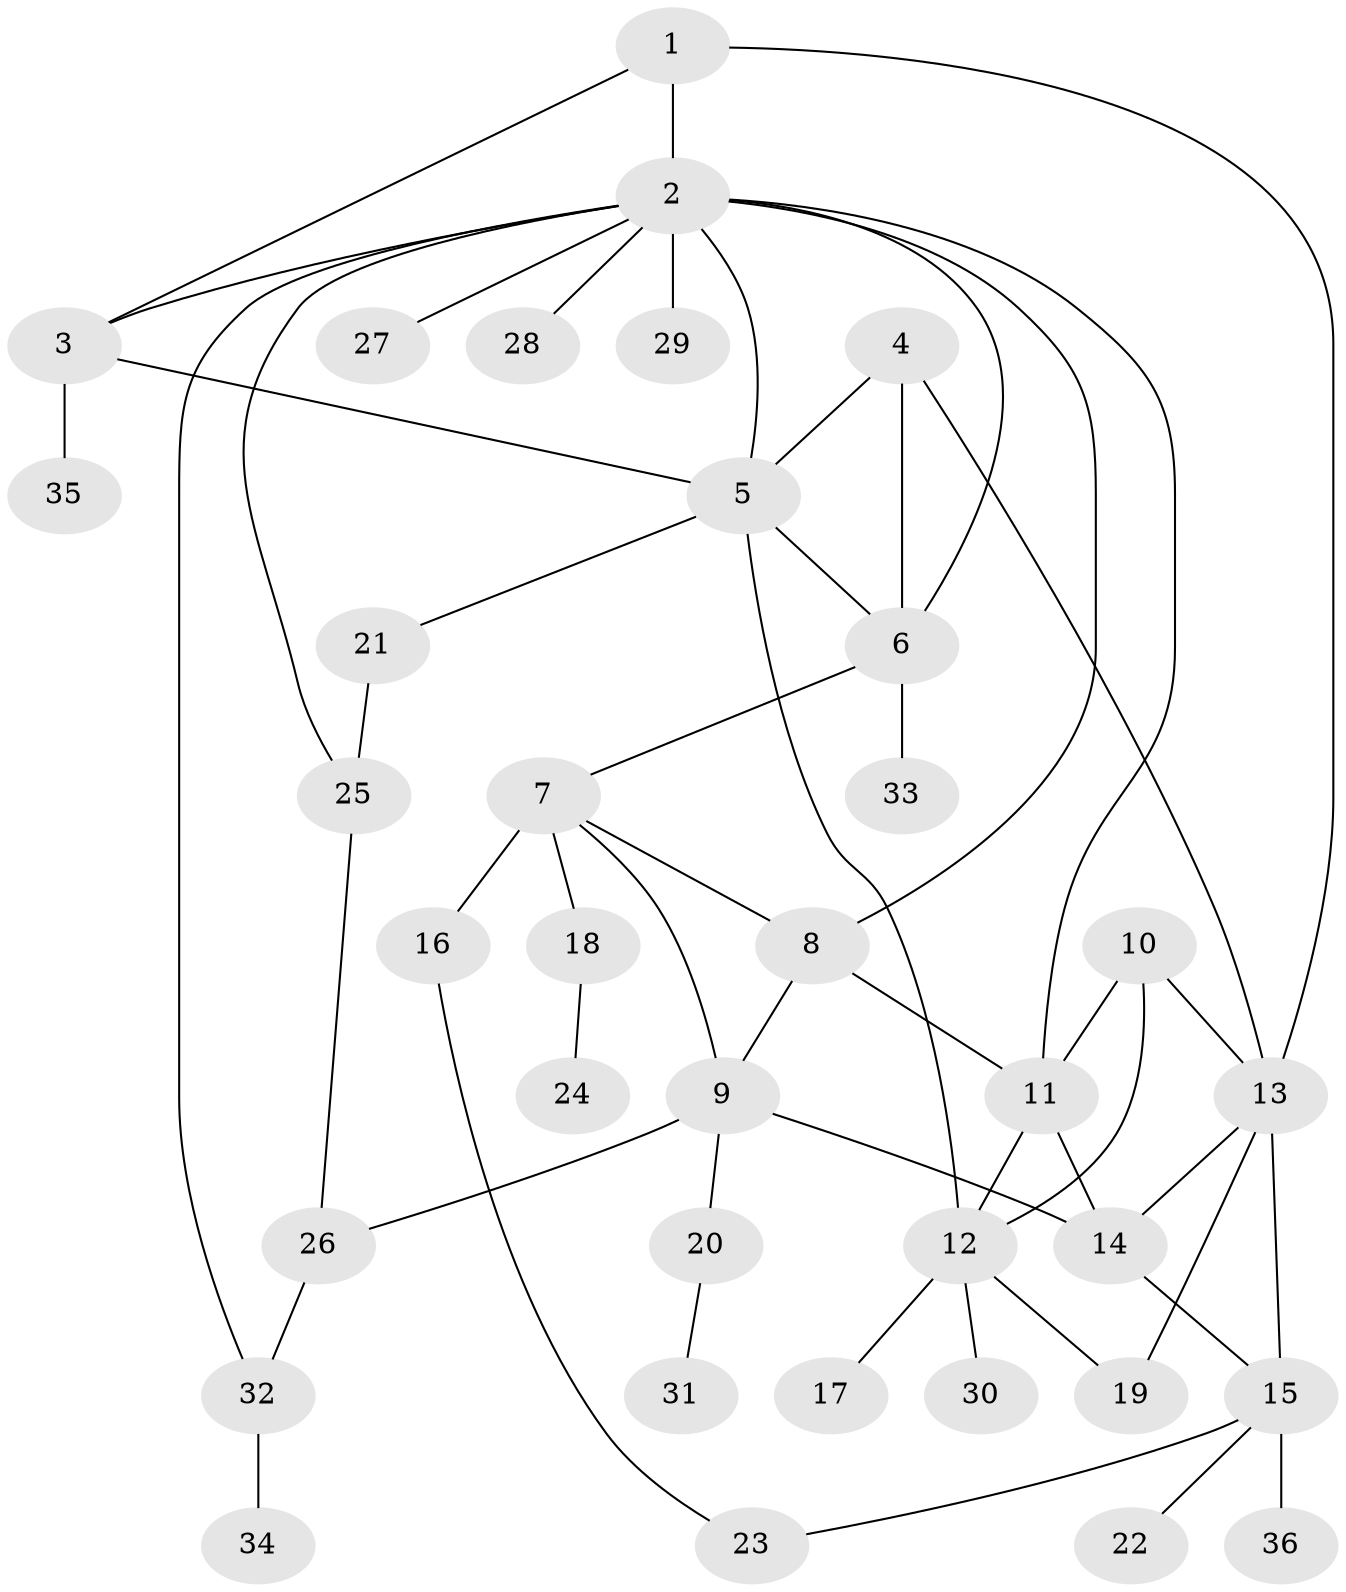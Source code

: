 // original degree distribution, {4: 0.05555555555555555, 13: 0.013888888888888888, 7: 0.05555555555555555, 5: 0.05555555555555555, 6: 0.027777777777777776, 9: 0.027777777777777776, 2: 0.16666666666666666, 1: 0.5416666666666666, 3: 0.05555555555555555}
// Generated by graph-tools (version 1.1) at 2025/37/03/09/25 02:37:14]
// undirected, 36 vertices, 54 edges
graph export_dot {
graph [start="1"]
  node [color=gray90,style=filled];
  1;
  2;
  3;
  4;
  5;
  6;
  7;
  8;
  9;
  10;
  11;
  12;
  13;
  14;
  15;
  16;
  17;
  18;
  19;
  20;
  21;
  22;
  23;
  24;
  25;
  26;
  27;
  28;
  29;
  30;
  31;
  32;
  33;
  34;
  35;
  36;
  1 -- 2 [weight=1.0];
  1 -- 3 [weight=1.0];
  1 -- 13 [weight=1.0];
  2 -- 3 [weight=1.0];
  2 -- 5 [weight=1.0];
  2 -- 6 [weight=1.0];
  2 -- 8 [weight=2.0];
  2 -- 11 [weight=1.0];
  2 -- 25 [weight=1.0];
  2 -- 27 [weight=1.0];
  2 -- 28 [weight=1.0];
  2 -- 29 [weight=1.0];
  2 -- 32 [weight=1.0];
  3 -- 5 [weight=1.0];
  3 -- 35 [weight=1.0];
  4 -- 5 [weight=4.0];
  4 -- 6 [weight=1.0];
  4 -- 13 [weight=1.0];
  5 -- 6 [weight=1.0];
  5 -- 12 [weight=1.0];
  5 -- 21 [weight=1.0];
  6 -- 7 [weight=1.0];
  6 -- 33 [weight=1.0];
  7 -- 8 [weight=1.0];
  7 -- 9 [weight=1.0];
  7 -- 16 [weight=4.0];
  7 -- 18 [weight=1.0];
  8 -- 9 [weight=1.0];
  8 -- 11 [weight=1.0];
  9 -- 14 [weight=1.0];
  9 -- 20 [weight=1.0];
  9 -- 26 [weight=1.0];
  10 -- 11 [weight=4.0];
  10 -- 12 [weight=1.0];
  10 -- 13 [weight=1.0];
  11 -- 12 [weight=1.0];
  11 -- 14 [weight=1.0];
  12 -- 17 [weight=1.0];
  12 -- 19 [weight=1.0];
  12 -- 30 [weight=1.0];
  13 -- 14 [weight=1.0];
  13 -- 15 [weight=1.0];
  13 -- 19 [weight=1.0];
  14 -- 15 [weight=1.0];
  15 -- 22 [weight=1.0];
  15 -- 23 [weight=1.0];
  15 -- 36 [weight=2.0];
  16 -- 23 [weight=1.0];
  18 -- 24 [weight=1.0];
  20 -- 31 [weight=1.0];
  21 -- 25 [weight=2.0];
  25 -- 26 [weight=1.0];
  26 -- 32 [weight=1.0];
  32 -- 34 [weight=1.0];
}
